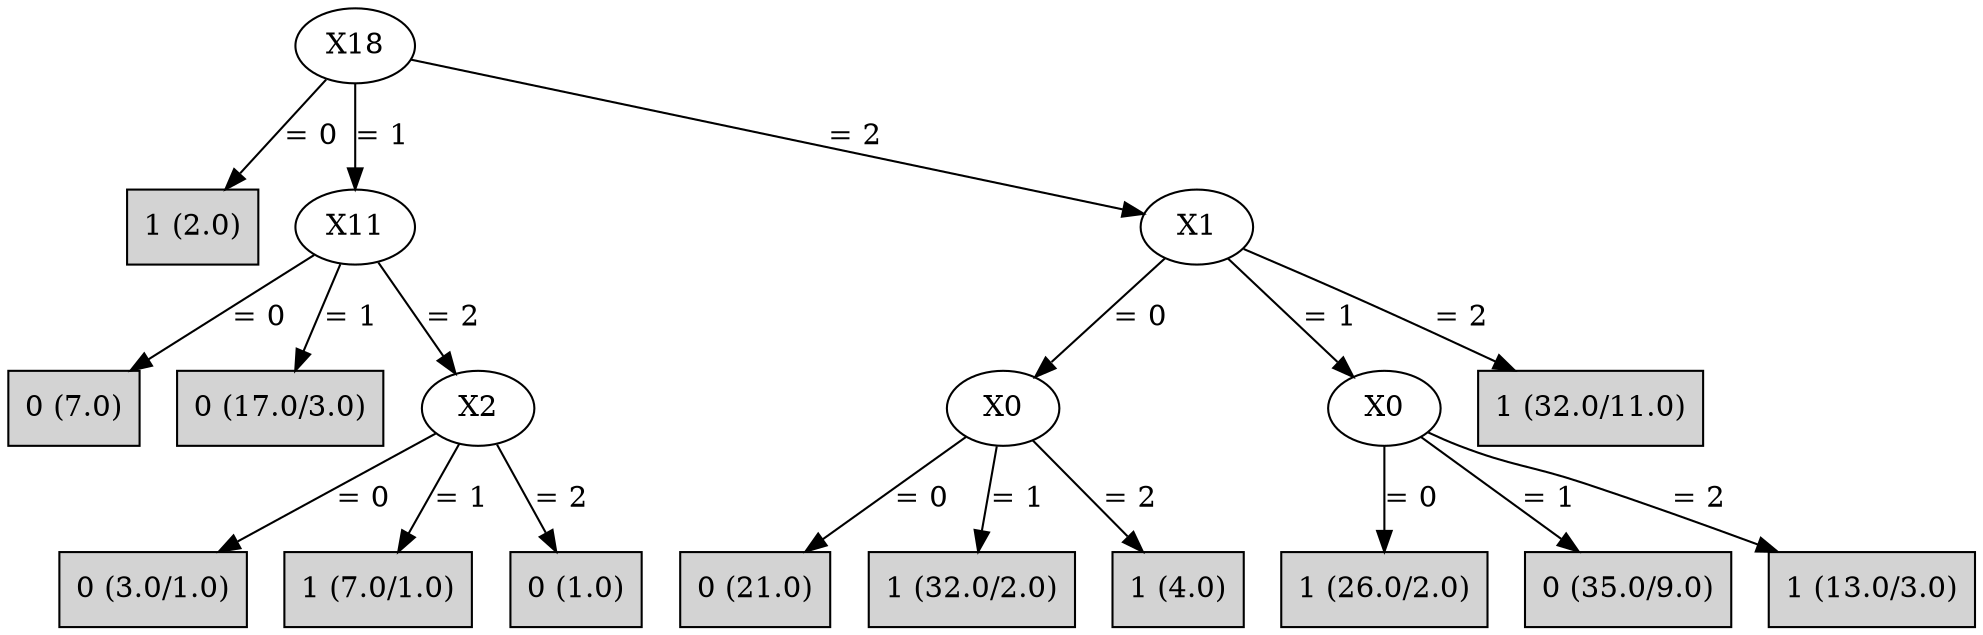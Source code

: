 digraph J48Tree {
N0 [label="X18" ]
N0->N1 [label="= 0"]
N1 [label="1 (2.0)" shape=box style=filled ]
N0->N2 [label="= 1"]
N2 [label="X11" ]
N2->N3 [label="= 0"]
N3 [label="0 (7.0)" shape=box style=filled ]
N2->N4 [label="= 1"]
N4 [label="0 (17.0/3.0)" shape=box style=filled ]
N2->N5 [label="= 2"]
N5 [label="X2" ]
N5->N6 [label="= 0"]
N6 [label="0 (3.0/1.0)" shape=box style=filled ]
N5->N7 [label="= 1"]
N7 [label="1 (7.0/1.0)" shape=box style=filled ]
N5->N8 [label="= 2"]
N8 [label="0 (1.0)" shape=box style=filled ]
N0->N9 [label="= 2"]
N9 [label="X1" ]
N9->N10 [label="= 0"]
N10 [label="X0" ]
N10->N11 [label="= 0"]
N11 [label="0 (21.0)" shape=box style=filled ]
N10->N12 [label="= 1"]
N12 [label="1 (32.0/2.0)" shape=box style=filled ]
N10->N13 [label="= 2"]
N13 [label="1 (4.0)" shape=box style=filled ]
N9->N14 [label="= 1"]
N14 [label="X0" ]
N14->N15 [label="= 0"]
N15 [label="1 (26.0/2.0)" shape=box style=filled ]
N14->N16 [label="= 1"]
N16 [label="0 (35.0/9.0)" shape=box style=filled ]
N14->N17 [label="= 2"]
N17 [label="1 (13.0/3.0)" shape=box style=filled ]
N9->N18 [label="= 2"]
N18 [label="1 (32.0/11.0)" shape=box style=filled ]
}

